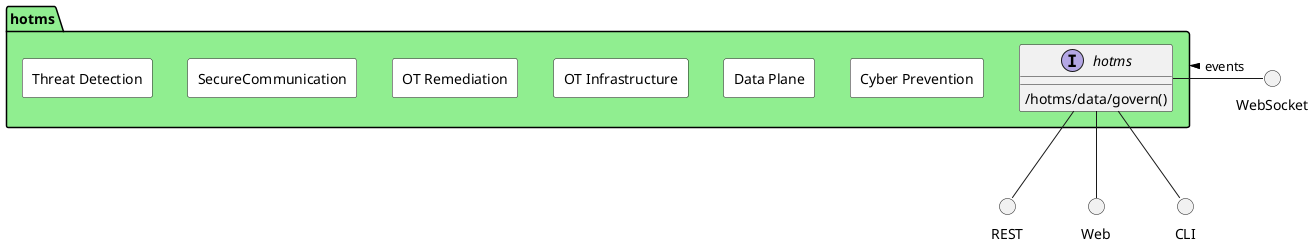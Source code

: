 @startuml



package "hotms" #lightgreen {

    interface "hotms" as i {
    
            /hotms/data/govern()
    
    }
}

circle REST
circle Web
circle CLI
circle WebSocket

i -down- Web
i -down- CLI
i -down- REST
WebSocket -left- i: events >

package "hotms" #lightgreen {


rectangle "Cyber Prevention" #white {
}

rectangle "Data Plane" #white {
}

rectangle "OT Infrastructure" #white {
}

rectangle "OT Remediation" #white {
}

rectangle "SecureCommunication" #white {
}

rectangle "Threat Detection" #white {
}

}



@enduml
